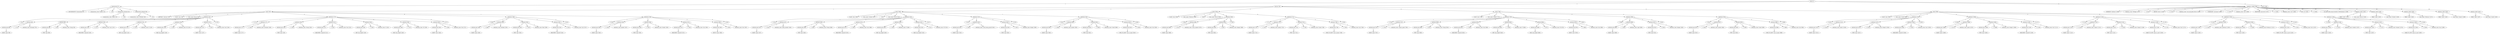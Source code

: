 digraph arpeggio_graph {
33895024 [label="initial [1]"];
33895024->33752480 [label="1"]

33752480 [label="enumeration [1]"];
33752480->33750640 [label="1"]

33750640 [label="ENUMERATION 'enumeration' [1]"];
33752480->33750576 [label="2"]

33750576 [label="enumeration_value 'Gender' [13]"];
33752480->33748400 [label="3"]

33748400 [label=" ':' [20]"];
33752480->33582704 [label="4"]

33582704 [label="enumeration_element [22]"];
33582704->33750672 [label="1"]

33750672 [label="enumeration_value 'MALE' [22]"];
33582704->33750768 [label="2"]

33750768 [label=" ';' [26]"];
33752480->33752432 [label="5"]

33752432 [label="enumeration_element [28]"];
33752432->33750896 [label="1"]

33750896 [label="enumeration_value 'FEMALE' [28]"];
33752432->33750736 [label="2"]

33750736 [label=" ';' [34]"];
33895024->33894640 [label="2"]

33894640 [label="nclasses [39]"];
33894640->33754544 [label="1"]

33754544 [label="nclass [39]"];
33754544->33750512 [label="1"]

33750512 [label="ABSTRACT 'abstract' [39]"];
33754544->33751024 [label="2"]

33751024 [label="CLASS 'class' [48]"];
33754544->33750992 [label="3"]

33750992 [label="class_name 'Person' [54]"];
33754544->33753104 [label="4"]

33753104 [label="attributes [65]"];
33753104->33750864 [label="1"]

33750864 [label=" '[' [65]"];
33753104->33752576 [label="2"]

33752576 [label="attribute [69]"];
33752576->33752528 [label="1"]

33752528 [label="attribute_key [69]"];
33752528->33816688 [label="1"]

33816688 [label="NAME 'name' [69]"];
33752576->33816784 [label="2"]

33816784 [label=" '=' [74]"];
33752576->33816656 [label="3"]

33816656 [label="attribute_value 'firstname' [76]"];
33753104->33752672 [label="3"]

33752672 [label="attribute [88]"];
33752672->33752624 [label="1"]

33752624 [label="attribute_key [88]"];
33752624->33816720 [label="1"]

33816720 [label="TYPE 'type' [88]"];
33752672->33816848 [label="2"]

33816848 [label=" '=' [93]"];
33752672->33816880 [label="3"]

33816880 [label="attribute_value 'String' [95]"];
33753104->33752768 [label="4"]

33752768 [label="attribute [104]"];
33752768->33752720 [label="1"]

33752720 [label="attribute_key [104]"];
33752720->33817072 [label="1"]

33817072 [label="REQUIRED 'required' [104]"];
33752768->33816976 [label="2"]

33816976 [label=" '=' [113]"];
33752768->33817136 [label="3"]

33817136 [label="attribute_value 'true' [115]"];
33753104->33752864 [label="5"]

33752864 [label="attribute [122]"];
33752864->33752816 [label="1"]

33752816 [label="attribute_key [122]"];
33752816->33817008 [label="1"]

33817008 [label="MIN 'min_length' [122]"];
33752864->33817104 [label="2"]

33817104 [label=" '=' [133]"];
33752864->33817168 [label="3"]

33817168 [label="attribute_value '0' [135]"];
33753104->33752960 [label="6"]

33752960 [label="attribute [139]"];
33752960->33752912 [label="1"]

33752912 [label="attribute_key [139]"];
33752912->33816944 [label="1"]

33816944 [label="MAX 'max_length' [139]"];
33752960->33817232 [label="2"]

33817232 [label=" '=' [150]"];
33752960->33816816 [label="3"]

33816816 [label="attribute_value '30' [152]"];
33753104->33753056 [label="7"]

33753056 [label="attribute [157]"];
33753056->33753008 [label="1"]

33753008 [label="attribute_key [157]"];
33753008->33817296 [label="1"]

33817296 [label="SHOW 'show' [157]"];
33753056->33817328 [label="2"]

33817328 [label=" '=' [162]"];
33753056->33817392 [label="3"]

33817392 [label="attribute_value 'true' [164]"];
33753104->33750704 [label="8"]

33750704 [label=" ']' [170]"];
33754544->33753728 [label="5"]

33753728 [label="attributes [173]"];
33753728->33817488 [label="1"]

33817488 [label=" '[' [173]"];
33753728->33753200 [label="2"]

33753200 [label="attribute [177]"];
33753200->33753152 [label="1"]

33753152 [label="attribute_key [177]"];
33753152->33817424 [label="1"]

33817424 [label="NAME 'name' [177]"];
33753200->33817264 [label="2"]

33817264 [label=" '=' [182]"];
33753200->33817200 [label="3"]

33817200 [label="attribute_value 'lastname' [184]"];
33753728->33753296 [label="3"]

33753296 [label="attribute [195]"];
33753296->33753248 [label="1"]

33753248 [label="attribute_key [195]"];
33753248->33817456 [label="1"]

33817456 [label="TYPE 'type' [195]"];
33753296->33817616 [label="2"]

33817616 [label=" '=' [200]"];
33753296->33817648 [label="3"]

33817648 [label="attribute_value 'String' [202]"];
33753728->33753392 [label="4"]

33753392 [label="attribute [211]"];
33753392->33753344 [label="1"]

33753344 [label="attribute_key [211]"];
33753344->33817840 [label="1"]

33817840 [label="REQUIRED 'required' [211]"];
33753392->33817744 [label="2"]

33817744 [label=" '=' [220]"];
33753392->33817904 [label="3"]

33817904 [label="attribute_value 'true' [222]"];
33753728->33753488 [label="5"]

33753488 [label="attribute [229]"];
33753488->33753440 [label="1"]

33753440 [label="attribute_key [229]"];
33753440->33817776 [label="1"]

33817776 [label="MIN 'min_length' [229]"];
33753488->33817872 [label="2"]

33817872 [label=" '=' [240]"];
33753488->33817936 [label="3"]

33817936 [label="attribute_value '0' [242]"];
33753728->33753584 [label="6"]

33753584 [label="attribute [246]"];
33753584->33753536 [label="1"]

33753536 [label="attribute_key [246]"];
33753536->33817712 [label="1"]

33817712 [label="MAX 'max_length' [246]"];
33753584->33818000 [label="2"]

33818000 [label=" '=' [257]"];
33753584->33817584 [label="3"]

33817584 [label="attribute_value '30' [259]"];
33753728->33753680 [label="7"]

33753680 [label="attribute [264]"];
33753680->33753632 [label="1"]

33753632 [label="attribute_key [264]"];
33753632->33818064 [label="1"]

33818064 [label="SHOW 'show' [264]"];
33753680->33818096 [label="2"]

33818096 [label=" '=' [269]"];
33753680->33818160 [label="3"]

33818160 [label="attribute_value 'true' [271]"];
33753728->33817520 [label="8"]

33817520 [label=" ']' [277]"];
33754544->33754064 [label="6"]

33754064 [label="attributes [280]"];
33754064->33818256 [label="1"]

33818256 [label=" '[' [280]"];
33754064->33753824 [label="2"]

33753824 [label="attribute [284]"];
33753824->33753776 [label="1"]

33753776 [label="attribute_key [284]"];
33753776->33818192 [label="1"]

33818192 [label="NAME 'name' [284]"];
33753824->33818032 [label="2"]

33818032 [label=" '=' [289]"];
33753824->33817968 [label="3"]

33817968 [label="attribute_value 'birthday' [291]"];
33754064->33753920 [label="3"]

33753920 [label="attribute [302]"];
33753920->33753872 [label="1"]

33753872 [label="attribute_key [302]"];
33753872->33749776 [label="1"]

33749776 [label="TYPE 'type' [302]"];
33753920->33749808 [label="2"]

33749808 [label=" '=' [307]"];
33753920->33747216 [label="3"]

33747216 [label="attribute_value 'Date' [309]"];
33754064->33754016 [label="4"]

33754016 [label="attribute [316]"];
33754016->33753968 [label="1"]

33753968 [label="attribute_key [316]"];
33753968->33749968 [label="1"]

33749968 [label="REQUIRED 'required' [316]"];
33754016->33749872 [label="2"]

33749872 [label=" '=' [325]"];
33754016->33749520 [label="3"]

33749520 [label="attribute_value 'true' [327]"];
33754064->33749712 [label="5"]

33749712 [label=" ']' [333]"];
33754544->33754496 [label="7"]

33754496 [label="attributes [336]"];
33754496->33749616 [label="1"]

33749616 [label=" '[' [336]"];
33754496->33754160 [label="2"]

33754160 [label="attribute [340]"];
33754160->33754112 [label="1"]

33754112 [label="attribute_key [340]"];
33754112->33750000 [label="1"]

33750000 [label="NAME 'name' [340]"];
33754160->33749840 [label="2"]

33749840 [label=" '=' [345]"];
33754160->33749744 [label="3"]

33749744 [label="attribute_value 'gender' [347]"];
33754496->33754256 [label="3"]

33754256 [label="attribute [356]"];
33754256->33754208 [label="1"]

33754208 [label="attribute_key [356]"];
33754208->33749904 [label="1"]

33749904 [label="TYPE 'type' [356]"];
33754256->33749296 [label="2"]

33749296 [label=" '=' [361]"];
33754256->33749392 [label="3"]

33749392 [label="attribute_value 'Gender' [363]"];
33754496->33754352 [label="4"]

33754352 [label="attribute [372]"];
33754352->33754304 [label="1"]

33754304 [label="attribute_key [372]"];
33754304->33749232 [label="1"]

33749232 [label="REQUIRED 'required' [372]"];
33754352->33749360 [label="2"]

33749360 [label=" '=' [381]"];
33754352->33748976 [label="3"]

33748976 [label="attribute_value 'true' [383]"];
33754496->33754448 [label="5"]

33754448 [label="attribute [390]"];
33754448->33754400 [label="1"]

33754400 [label="attribute_key [390]"];
33754400->33749328 [label="1"]

33749328 [label="ENUM 'enum' [390]"];
33754448->33748848 [label="2"]

33748848 [label=" '=' [395]"];
33754448->33749008 [label="3"]

33749008 [label="attribute_value 'true' [397]"];
33754496->33749648 [label="6"]

33749648 [label=" ']' [403]"];
33894640->33841776 [label="2"]

33841776 [label="nclass [406]"];
33841776->33749136 [label="1"]

33749136 [label="CLASS 'class' [406]"];
33841776->33749456 [label="2"]

33749456 [label="class_name 'Student' [412]"];
33841776->33749264 [label="3"]

33749264 [label=" ':' [420]"];
33841776->33749488 [label="4"]

33749488 [label="class_name 'Person' [422]"];
33841776->33755072 [label="5"]

33755072 [label="attributes [433]"];
33755072->33749680 [label="1"]

33749680 [label=" '[' [433]"];
33755072->33754640 [label="2"]

33754640 [label="attribute [437]"];
33754640->33754592 [label="1"]

33754592 [label="attribute_key [437]"];
33754592->33750064 [label="1"]

33750064 [label="NAME 'name' [437]"];
33754640->33750832 [label="2"]

33750832 [label=" '=' [442]"];
33754640->33750032 [label="3"]

33750032 [label="attribute_value 'index_number' [444]"];
33755072->33754736 [label="3"]

33754736 [label="attribute [459]"];
33754736->33754688 [label="1"]

33754688 [label="attribute_key [459]"];
33754688->33748912 [label="1"]

33748912 [label="TYPE 'type' [459]"];
33754736->33750128 [label="2"]

33750128 [label=" '=' [464]"];
33754736->33749552 [label="3"]

33749552 [label="attribute_value 'String' [466]"];
33755072->33754832 [label="4"]

33754832 [label="attribute [475]"];
33754832->33754784 [label="1"]

33754784 [label="attribute_key [475]"];
33754784->33750320 [label="1"]

33750320 [label="REQUIRED 'required' [475]"];
33754832->33750224 [label="2"]

33750224 [label=" '=' [484]"];
33754832->33750384 [label="3"]

33750384 [label="attribute_value 'true' [486]"];
33755072->33754928 [label="5"]

33754928 [label="attribute [493]"];
33754928->33754880 [label="1"]

33754880 [label="attribute_key [493]"];
33754880->33750256 [label="1"]

33750256 [label="MIN 'min_length' [493]"];
33754928->33750352 [label="2"]

33750352 [label=" '=' [504]"];
33754928->33750416 [label="3"]

33750416 [label="attribute_value '0' [506]"];
33755072->33755024 [label="6"]

33755024 [label="attribute [510]"];
33755024->33754976 [label="1"]

33754976 [label="attribute_key [510]"];
33754976->33750192 [label="1"]

33750192 [label="MAX 'max_length' [510]"];
33755024->33750544 [label="2"]

33750544 [label=" '=' [521]"];
33755024->33750096 [label="3"]

33750096 [label="attribute_value '30' [523]"];
33755072->33749200 [label="7"]

33749200 [label=" ']' [527]"];
33841776->33841392 [label="6"]

33841392 [label="attributes [531]"];
33841392->33748240 [label="1"]

33748240 [label=" '[' [531]"];
33841392->33841248 [label="2"]

33841248 [label="attribute [535]"];
33841248->33841200 [label="1"]

33841200 [label="attribute_key [535]"];
33841200->33818224 [label="1"]

33818224 [label="NAME 'name' [535]"];
33841248->33748080 [label="2"]

33748080 [label=" '=' [540]"];
33841248->33747472 [label="3"]

33747472 [label="attribute_value 'count_exam_passed' [542]"];
33841392->33841344 [label="3"]

33841344 [label="attribute [562]"];
33841344->33841296 [label="1"]

33841296 [label="attribute_key [562]"];
33841296->33818288 [label="1"]

33818288 [label="TYPE 'type' [562]"];
33841344->33818416 [label="2"]

33818416 [label=" '=' [567]"];
33841344->33818448 [label="3"]

33818448 [label="attribute_value 'Integer' [569]"];
33841392->33750480 [label="4"]

33750480 [label=" ']' [578]"];
33841776->33841728 [label="7"]

33841728 [label="attributes [581]"];
33841728->33818576 [label="1"]

33818576 [label=" '[' [581]"];
33841728->33841488 [label="2"]

33841488 [label="attribute [585]"];
33841488->33841440 [label="1"]

33841440 [label="attribute_key [585]"];
33841440->33818512 [label="1"]

33818512 [label="NAME 'name' [585]"];
33841488->33818480 [label="2"]

33818480 [label=" '=' [590]"];
33841488->33818544 [label="3"]

33818544 [label="attribute_value 'grades' [592]"];
33841728->33841584 [label="3"]

33841584 [label="attribute [601]"];
33841584->33841536 [label="1"]

33841536 [label="attribute_key [601]"];
33841536->33818384 [label="1"]

33818384 [label="TYPE 'type' [601]"];
33841584->33818704 [label="2"]

33818704 [label=" '=' [606]"];
33841584->33818736 [label="3"]

33818736 [label="attribute_value 'Grade' [608]"];
33841728->33841680 [label="4"]

33841680 [label="attribute [616]"];
33841680->33841632 [label="1"]

33841632 [label="attribute_key [616]"];
33841632->33818928 [label="1"]

33818928 [label="ONE_TO_MANY 'one_to_many' [616]"];
33841680->33818832 [label="2"]

33818832 [label=" '=' [628]"];
33841680->33818992 [label="3"]

33818992 [label="attribute_value 'true' [630]"];
33841728->33818608 [label="5"]

33818608 [label=" ']' [636]"];
33894640->33842400 [label="3"]

33842400 [label="nclass [638]"];
33842400->33818672 [label="1"]

33818672 [label="CLASS 'class' [638]"];
33842400->33819056 [label="2"]

33819056 [label="class_name 'Professor' [644]"];
33842400->33818960 [label="3"]

33818960 [label=" ':' [654]"];
33842400->33819120 [label="4"]

33819120 [label="class_name 'Person' [656]"];
33842400->33842016 [label="5"]

33842016 [label="attributes [664]"];
33842016->33819152 [label="1"]

33819152 [label=" '[' [664]"];
33842016->33841872 [label="2"]

33841872 [label="attribute [668]"];
33841872->33841824 [label="1"]

33841824 [label="attribute_key [668]"];
33841824->33819184 [label="1"]

33819184 [label="NAME 'name' [668]"];
33841872->33818864 [label="2"]

33818864 [label=" '=' [673]"];
33841872->33819280 [label="3"]

33819280 [label="attribute_value 'count_subjests' [675]"];
33842016->33841968 [label="3"]

33841968 [label="attribute [692]"];
33841968->33841920 [label="1"]

33841920 [label="attribute_key [692]"];
33841920->33819216 [label="1"]

33819216 [label="TYPE 'type' [692]"];
33841968->33819344 [label="2"]

33819344 [label=" '=' [697]"];
33841968->33819248 [label="3"]

33819248 [label="attribute_value 'Integer' [699]"];
33842016->33819088 [label="4"]

33819088 [label=" ']' [708]"];
33842400->33842352 [label="6"]

33842352 [label="attributes [711]"];
33842352->33819504 [label="1"]

33819504 [label=" '[' [711]"];
33842352->33842112 [label="2"]

33842112 [label="attribute [715]"];
33842112->33842064 [label="1"]

33842064 [label="attribute_key [715]"];
33842064->33819440 [label="1"]

33819440 [label="NAME 'name' [715]"];
33842112->33819408 [label="2"]

33819408 [label=" '=' [720]"];
33842112->33819472 [label="3"]

33819472 [label="attribute_value 'grades' [722]"];
33842352->33842208 [label="3"]

33842208 [label="attribute [731]"];
33842208->33842160 [label="1"]

33842160 [label="attribute_key [731]"];
33842160->33819312 [label="1"]

33819312 [label="TYPE 'type' [731]"];
33842208->33819632 [label="2"]

33819632 [label=" '=' [736]"];
33842208->33819664 [label="3"]

33819664 [label="attribute_value 'Grade' [738]"];
33842352->33842304 [label="4"]

33842304 [label="attribute [746]"];
33842304->33842256 [label="1"]

33842256 [label="attribute_key [746]"];
33842256->33819856 [label="1"]

33819856 [label="ONE_TO_MANY 'one_to_many' [746]"];
33842304->33819760 [label="2"]

33819760 [label=" '=' [758]"];
33842304->33819920 [label="3"]

33819920 [label="attribute_value 'true' [760]"];
33842352->33819536 [label="5"]

33819536 [label=" ']' [766]"];
33894640->33843648 [label="4"]

33843648 [label="nclass [768]"];
33843648->33819600 [label="1"]

33819600 [label="CLASS 'class' [768]"];
33843648->33819792 [label="2"]

33819792 [label="class_name 'Subject' [774]"];
33843648->33843024 [label="3"]

33843024 [label="attributes [783]"];
33843024->33819952 [label="1"]

33819952 [label=" '[' [783]"];
33843024->33842496 [label="2"]

33842496 [label="attribute [787]"];
33842496->33842448 [label="1"]

33842448 [label="attribute_key [787]"];
33842448->33818800 [label="1"]

33818800 [label="NAME 'name' [787]"];
33842496->33819888 [label="2"]

33819888 [label=" '=' [792]"];
33842496->33820112 [label="3"]

33820112 [label="attribute_value 'subject_name' [794]"];
33843024->33842592 [label="3"]

33842592 [label="attribute [809]"];
33842592->33842544 [label="1"]

33842544 [label="attribute_key [809]"];
33842544->33820080 [label="1"]

33820080 [label="TYPE 'type' [809]"];
33842592->33820176 [label="2"]

33820176 [label=" '=' [814]"];
33842592->33820016 [label="3"]

33820016 [label="attribute_value 'String' [816]"];
33843024->33842688 [label="4"]

33842688 [label="attribute [825]"];
33842688->33842640 [label="1"]

33842640 [label="attribute_key [825]"];
33842640->33820368 [label="1"]

33820368 [label="REQUIRED 'required' [825]"];
33842688->33820272 [label="2"]

33820272 [label=" '=' [834]"];
33842688->33820432 [label="3"]

33820432 [label="attribute_value 'true' [836]"];
33843024->33842784 [label="5"]

33842784 [label="attribute [843]"];
33842784->33842736 [label="1"]

33842736 [label="attribute_key [843]"];
33842736->33820304 [label="1"]

33820304 [label="MIN 'min_length' [843]"];
33842784->33820400 [label="2"]

33820400 [label=" '=' [854]"];
33842784->33820464 [label="3"]

33820464 [label="attribute_value '0' [856]"];
33843024->33842880 [label="6"]

33842880 [label="attribute [860]"];
33842880->33842832 [label="1"]

33842832 [label="attribute_key [860]"];
33842832->33820240 [label="1"]

33820240 [label="MAX 'max_length' [860]"];
33842880->33820528 [label="2"]

33820528 [label=" '=' [871]"];
33842880->33820144 [label="3"]

33820144 [label="attribute_value '30' [873]"];
33843024->33842976 [label="7"]

33842976 [label="attribute [878]"];
33842976->33842928 [label="1"]

33842928 [label="attribute_key [878]"];
33842928->33820560 [label="1"]

33820560 [label="SHOW 'show' [878]"];
33842976->33820624 [label="2"]

33820624 [label=" '=' [883]"];
33842976->33869936 [label="3"]

33869936 [label="attribute_value 'true' [885]"];
33843024->33820048 [label="8"]

33820048 [label=" ']' [891]"];
33843648->33843264 [label="4"]

33843264 [label="attributes [895]"];
33843264->33820496 [label="1"]

33820496 [label=" '[' [895]"];
33843264->33843120 [label="2"]

33843120 [label="attribute [899]"];
33843120->33843072 [label="1"]

33843072 [label="attribute_key [899]"];
33843072->33869968 [label="1"]

33869968 [label="NAME 'name' [899]"];
33843120->33870032 [label="2"]

33870032 [label=" '=' [904]"];
33843120->33869904 [label="3"]

33869904 [label="attribute_value 'espb' [906]"];
33843264->33843216 [label="3"]

33843216 [label="attribute [913]"];
33843216->33843168 [label="1"]

33843168 [label="attribute_key [913]"];
33843168->33869872 [label="1"]

33869872 [label="TYPE 'type' [913]"];
33843216->33870096 [label="2"]

33870096 [label=" '=' [918]"];
33843216->33870128 [label="3"]

33870128 [label="attribute_value 'Integer' [920]"];
33843264->33820656 [label="4"]

33820656 [label=" ']' [930]"];
33843648->33843600 [label="5"]

33843600 [label="attributes [933]"];
33843600->33870288 [label="1"]

33870288 [label=" '[' [933]"];
33843600->33843360 [label="2"]

33843360 [label="attribute [937]"];
33843360->33843312 [label="1"]

33843312 [label="attribute_key [937]"];
33843312->33870224 [label="1"]

33870224 [label="NAME 'name' [937]"];
33843360->33870192 [label="2"]

33870192 [label=" '=' [942]"];
33843360->33870256 [label="3"]

33870256 [label="attribute_value 'grades' [944]"];
33843600->33843456 [label="3"]

33843456 [label="attribute [953]"];
33843456->33843408 [label="1"]

33843408 [label="attribute_key [953]"];
33843408->33870064 [label="1"]

33870064 [label="TYPE 'type' [953]"];
33843456->33870416 [label="2"]

33870416 [label=" '=' [958]"];
33843456->33870448 [label="3"]

33870448 [label="attribute_value 'Grade' [960]"];
33843600->33843552 [label="4"]

33843552 [label="attribute [968]"];
33843552->33843504 [label="1"]

33843504 [label="attribute_key [968]"];
33843504->33870640 [label="1"]

33870640 [label="ONE_TO_MANY 'one_to_many' [968]"];
33843552->33870544 [label="2"]

33870544 [label=" '=' [980]"];
33843552->33870704 [label="3"]

33870704 [label="attribute_value 'true' [982]"];
33843600->33870320 [label="5"]

33870320 [label=" ']' [988]"];
33894640->33894592 [label="5"]

33894592 [label="nclass [990]"];
33894592->33870384 [label="1"]

33870384 [label="CLASS 'class' [990]"];
33894592->33870768 [label="2"]

33870768 [label="class_name 'Grade' [996]"];
33894592->33843984 [label="3"]

33843984 [label="attributes [1007]"];
33843984->33870736 [label="1"]

33870736 [label=" '[' [1007]"];
33843984->33843744 [label="2"]

33843744 [label="attribute [1011]"];
33843744->33843696 [label="1"]

33843696 [label="attribute_key [1011]"];
33843696->33870576 [label="1"]

33870576 [label="NAME 'name' [1011]"];
33843744->33870672 [label="2"]

33870672 [label=" '=' [1016]"];
33843744->33870864 [label="3"]

33870864 [label="attribute_value 'points' [1018]"];
33843984->33843840 [label="3"]

33843840 [label="attribute [1027]"];
33843840->33843792 [label="1"]

33843792 [label="attribute_key [1027]"];
33843792->33870800 [label="1"]

33870800 [label="TYPE 'type' [1027]"];
33843840->33870960 [label="2"]

33870960 [label=" '=' [1032]"];
33843840->33870992 [label="3"]

33870992 [label="attribute_value 'Integer' [1034]"];
33843984->33843936 [label="4"]

33843936 [label="attribute [1044]"];
33843936->33843888 [label="1"]

33843888 [label="attribute_key [1044]"];
33843888->33871184 [label="1"]

33871184 [label="REQUIRED 'required' [1044]"];
33843936->33871088 [label="2"]

33871088 [label=" '=' [1053]"];
33843936->33871248 [label="3"]

33871248 [label="attribute_value 'true' [1055]"];
33843984->33870832 [label="5"]

33870832 [label=" ']' [1061]"];
33894592->33844320 [label="4"]

33844320 [label="attributes [1064]"];
33844320->33871280 [label="1"]

33871280 [label=" '[' [1064]"];
33844320->33844080 [label="2"]

33844080 [label="attribute [1068]"];
33844080->33844032 [label="1"]

33844032 [label="attribute_key [1068]"];
33844032->33871216 [label="1"]

33871216 [label="NAME 'name' [1068]"];
33844080->33871056 [label="2"]

33871056 [label=" '=' [1073]"];
33844080->33870928 [label="3"]

33870928 [label="attribute_value 'grade' [1075]"];
33844320->33844176 [label="3"]

33844176 [label="attribute [1083]"];
33844176->33844128 [label="1"]

33844128 [label="attribute_key [1083]"];
33844128->33871120 [label="1"]

33871120 [label="TYPE 'type' [1083]"];
33844176->33871408 [label="2"]

33871408 [label=" '=' [1088]"];
33844176->33871440 [label="3"]

33871440 [label="attribute_value 'Integer' [1090]"];
33844320->33844272 [label="4"]

33844272 [label="attribute [1100]"];
33844272->33844224 [label="1"]

33844224 [label="attribute_key [1100]"];
33844224->33871632 [label="1"]

33871632 [label="REQUIRED 'required' [1100]"];
33844272->33871536 [label="2"]

33871536 [label=" '=' [1109]"];
33844272->33871696 [label="3"]

33871696 [label="attribute_value 'true' [1111]"];
33844320->33871312 [label="5"]

33871312 [label=" ']' [1117]"];
33894592->33844656 [label="5"]

33844656 [label="attributes [1120]"];
33844656->33871728 [label="1"]

33871728 [label=" '[' [1120]"];
33844656->33844416 [label="2"]

33844416 [label="attribute [1124]"];
33844416->33844368 [label="1"]

33844368 [label="attribute_key [1124]"];
33844368->33871664 [label="1"]

33871664 [label="NAME 'name' [1124]"];
33844416->33871504 [label="2"]

33871504 [label=" '=' [1129]"];
33844416->33871376 [label="3"]

33871376 [label="attribute_value 'subject' [1131]"];
33844656->33844512 [label="3"]

33844512 [label="attribute [1141]"];
33844512->33844464 [label="1"]

33844464 [label="attribute_key [1141]"];
33844464->33871568 [label="1"]

33871568 [label="TYPE 'type' [1141]"];
33844512->33871856 [label="2"]

33871856 [label=" '=' [1146]"];
33844512->33871888 [label="3"]

33871888 [label="attribute_value 'Subject' [1148]"];
33844656->33844608 [label="4"]

33844608 [label="attribute [1158]"];
33844608->33844560 [label="1"]

33844560 [label="attribute_key [1158]"];
33844560->33872016 [label="1"]

33872016 [label="MANY_TO_ONE 'many_to_one' [1158]"];
33844608->33871984 [label="2"]

33871984 [label=" '=' [1170]"];
33844608->33871952 [label="3"]

33871952 [label="attribute_value 'true' [1172]"];
33844656->33871760 [label="5"]

33871760 [label=" ']' [1178]"];
33894592->33844992 [label="6"]

33844992 [label="attributes [1181]"];
33844992->33872176 [label="1"]

33872176 [label=" '[' [1181]"];
33844992->33844752 [label="2"]

33844752 [label="attribute [1185]"];
33844752->33844704 [label="1"]

33844704 [label="attribute_key [1185]"];
33844704->33872112 [label="1"]

33872112 [label="NAME 'name' [1185]"];
33844752->33872080 [label="2"]

33872080 [label=" '=' [1190]"];
33844752->33872144 [label="3"]

33872144 [label="attribute_value 'professor' [1192]"];
33844992->33844848 [label="3"]

33844848 [label="attribute [1204]"];
33844848->33844800 [label="1"]

33844800 [label="attribute_key [1204]"];
33844800->33871824 [label="1"]

33871824 [label="TYPE 'type' [1204]"];
33844848->33872304 [label="2"]

33872304 [label=" '=' [1209]"];
33844848->33872336 [label="3"]

33872336 [label="attribute_value 'Professor' [1211]"];
33844992->33844944 [label="4"]

33844944 [label="attribute [1223]"];
33844944->33844896 [label="1"]

33844896 [label="attribute_key [1223]"];
33844896->33872464 [label="1"]

33872464 [label="MANY_TO_ONE 'many_to_one' [1223]"];
33844944->33872432 [label="2"]

33872432 [label=" '=' [1235]"];
33844944->33872400 [label="3"]

33872400 [label="attribute_value 'true' [1237]"];
33844992->33872208 [label="5"]

33872208 [label=" ']' [1243]"];
33894592->33894544 [label="7"]

33894544 [label="attributes [1246]"];
33894544->33872624 [label="1"]

33872624 [label=" '[' [1246]"];
33894544->33845088 [label="2"]

33845088 [label="attribute [1250]"];
33845088->33845040 [label="1"]

33845040 [label="attribute_key [1250]"];
33845040->33872560 [label="1"]

33872560 [label="NAME 'name' [1250]"];
33845088->33872528 [label="2"]

33872528 [label=" '=' [1255]"];
33845088->33872592 [label="3"]

33872592 [label="attribute_value 'student' [1257]"];
33894544->33845184 [label="3"]

33845184 [label="attribute [1267]"];
33845184->33845136 [label="1"]

33845136 [label="attribute_key [1267]"];
33845136->33872272 [label="1"]

33872272 [label="TYPE 'type' [1267]"];
33845184->33872752 [label="2"]

33872752 [label=" '=' [1272]"];
33845184->33872784 [label="3"]

33872784 [label="attribute_value 'Student' [1274]"];
33894544->33894496 [label="4"]

33894496 [label="attribute [1284]"];
33894496->33894448 [label="1"]

33894448 [label="attribute_key [1284]"];
33894448->33872912 [label="1"]

33872912 [label="MANY_TO_ONE 'many_to_one' [1284]"];
33894496->33872880 [label="2"]

33872880 [label=" '=' [1296]"];
33894496->33872848 [label="3"]

33872848 [label="attribute_value 'true' [1298]"];
33894544->33872656 [label="5"]

33872656 [label=" ']' [1304]"];
33895024->33894976 [label="3"]

33894976 [label="database_config [1308]"];
33894976->33870512 [label="1"]

33870512 [label="DATABASE 'database' [1308]"];
33894976->33873072 [label="2"]

33873072 [label="database_value 'WebApp' [1317]"];
33894976->33872976 [label="3"]

33872976 [label=" ':' [1323]"];
33894976->33873104 [label="4"]

33873104 [label="DRIVER 'driver' [1326]"];
33894976->33873136 [label="5"]

33873136 [label=" '=' [1333]"];
33894976->33873200 [label="6"]

33873200 [label="database_value 'com.mysql.jdbc.Driver' [1335]"];
33894976->33873264 [label="7"]

33873264 [label="USERNAME 'username' [1358]"];
33894976->33873008 [label="8"]

33873008 [label=" '=' [1367]"];
33894976->33872720 [label="9"]

33872720 [label="database_value 'root' [1369]"];
33894976->33873360 [label="10"]

33873360 [label="PASSWORD 'password' [1375]"];
33894976->33873328 [label="11"]

33873328 [label=" '=' [1384]"];
33894976->33873392 [label="12"]

33873392 [label="database_value 'root' [1386]"];
33894976->33873456 [label="13"]

33873456 [label="URL 'url' [1392]"];
33894976->33873520 [label="14"]

33873520 [label=" '=' [1396]"];
33894976->33873168 [label="15"]

33873168 [label="url_value 'jdbc:mysql://localhost:3306/database' [1398]"];
33894976->33894736 [label="16"]

33894736 [label="database_table [1436]"];
33894736->33873648 [label="1"]

33873648 [label="TABLE 'table' [1436]"];
33894736->33873616 [label="2"]

33873616 [label="class_name 'Person' [1442]"];
33894976->33894784 [label="17"]

33894784 [label="database_table [1450]"];
33894784->33873744 [label="1"]

33873744 [label="TABLE 'table' [1450]"];
33894784->33873584 [label="2"]

33873584 [label="class_name 'Student' [1456]"];
33894976->33894832 [label="18"]

33894832 [label="database_table [1465]"];
33894832->33873840 [label="1"]

33873840 [label="TABLE 'table' [1465]"];
33894832->33873712 [label="2"]

33873712 [label="class_name 'Professor' [1471]"];
33894976->33894880 [label="19"]

33894880 [label="database_table [1482]"];
33894880->33873904 [label="1"]

33873904 [label="TABLE 'table' [1482]"];
33894880->33906800 [label="2"]

33906800 [label="class_name 'Subject' [1488]"];
33894976->33894928 [label="20"]

33894928 [label="database_table [1497]"];
33894928->33873808 [label="1"]

33873808 [label="TABLE 'table' [1497]"];
33894928->33906736 [label="2"]

33906736 [label="class_name 'Grade' [1503]"];
33895024->33623760 [label="4"]

33623760 [label="EOF [1508]"];
}
